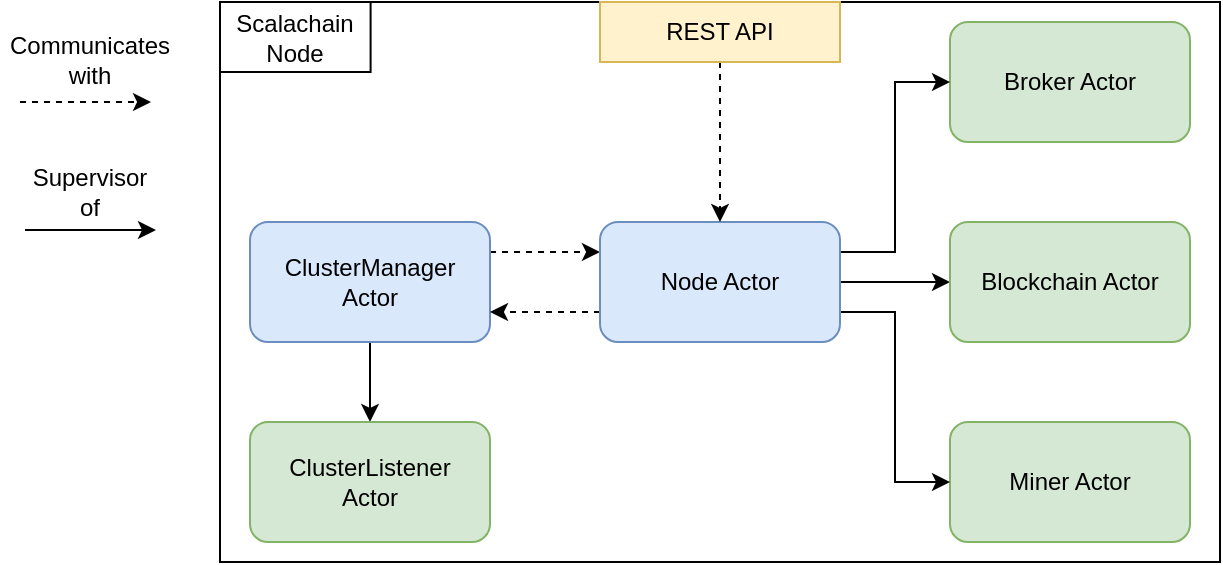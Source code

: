 <mxfile version="10.5.8" type="device"><diagram id="F2S_QHZglgRF0Ka7Bkp2" name="Page-1"><mxGraphModel dx="758" dy="582" grid="1" gridSize="10" guides="1" tooltips="1" connect="1" arrows="1" fold="1" page="1" pageScale="1" pageWidth="827" pageHeight="1169" math="0" shadow="0"><root><mxCell id="0"/><mxCell id="1" parent="0"/><mxCell id="j3j-DOsd1BdPhdcUT444-7" value="" style="rounded=0;whiteSpace=wrap;html=1;fillColor=none;" vertex="1" parent="1"><mxGeometry x="290" y="270" width="500" height="280" as="geometry"/></mxCell><mxCell id="j3j-DOsd1BdPhdcUT444-10" style="edgeStyle=orthogonalEdgeStyle;rounded=0;orthogonalLoop=1;jettySize=auto;html=1;exitX=1;exitY=0.25;exitDx=0;exitDy=0;entryX=0;entryY=0.25;entryDx=0;entryDy=0;dashed=1;" edge="1" parent="1" source="j3j-DOsd1BdPhdcUT444-1" target="j3j-DOsd1BdPhdcUT444-5"><mxGeometry relative="1" as="geometry"/></mxCell><mxCell id="j3j-DOsd1BdPhdcUT444-12" style="edgeStyle=orthogonalEdgeStyle;rounded=0;orthogonalLoop=1;jettySize=auto;html=1;exitX=0.5;exitY=1;exitDx=0;exitDy=0;entryX=0.5;entryY=0;entryDx=0;entryDy=0;" edge="1" parent="1" source="j3j-DOsd1BdPhdcUT444-1" target="j3j-DOsd1BdPhdcUT444-3"><mxGeometry relative="1" as="geometry"/></mxCell><mxCell id="j3j-DOsd1BdPhdcUT444-1" value="ClusterManager&lt;br&gt;Actor" style="rounded=1;whiteSpace=wrap;html=1;fillColor=#dae8fc;strokeColor=#6c8ebf;" vertex="1" parent="1"><mxGeometry x="305" y="380" width="120" height="60" as="geometry"/></mxCell><mxCell id="j3j-DOsd1BdPhdcUT444-2" value="Miner Actor" style="rounded=1;whiteSpace=wrap;html=1;fillColor=#d5e8d4;strokeColor=#82b366;" vertex="1" parent="1"><mxGeometry x="655" y="480" width="120" height="60" as="geometry"/></mxCell><mxCell id="j3j-DOsd1BdPhdcUT444-3" value="ClusterListener&lt;br&gt;Actor&lt;br&gt;" style="rounded=1;whiteSpace=wrap;html=1;fillColor=#d5e8d4;strokeColor=#82b366;" vertex="1" parent="1"><mxGeometry x="305" y="480" width="120" height="60" as="geometry"/></mxCell><mxCell id="j3j-DOsd1BdPhdcUT444-4" value="Broker Actor" style="rounded=1;whiteSpace=wrap;html=1;fillColor=#d5e8d4;strokeColor=#82b366;" vertex="1" parent="1"><mxGeometry x="655" y="280" width="120" height="60" as="geometry"/></mxCell><mxCell id="j3j-DOsd1BdPhdcUT444-11" style="edgeStyle=orthogonalEdgeStyle;rounded=0;orthogonalLoop=1;jettySize=auto;html=1;exitX=0;exitY=0.75;exitDx=0;exitDy=0;entryX=1;entryY=0.75;entryDx=0;entryDy=0;dashed=1;" edge="1" parent="1" source="j3j-DOsd1BdPhdcUT444-5" target="j3j-DOsd1BdPhdcUT444-1"><mxGeometry relative="1" as="geometry"/></mxCell><mxCell id="j3j-DOsd1BdPhdcUT444-13" style="edgeStyle=orthogonalEdgeStyle;rounded=0;orthogonalLoop=1;jettySize=auto;html=1;exitX=1;exitY=0.5;exitDx=0;exitDy=0;entryX=0;entryY=0.5;entryDx=0;entryDy=0;" edge="1" parent="1" source="j3j-DOsd1BdPhdcUT444-5" target="j3j-DOsd1BdPhdcUT444-6"><mxGeometry relative="1" as="geometry"/></mxCell><mxCell id="j3j-DOsd1BdPhdcUT444-14" style="edgeStyle=orthogonalEdgeStyle;rounded=0;orthogonalLoop=1;jettySize=auto;html=1;exitX=1;exitY=0.25;exitDx=0;exitDy=0;entryX=0;entryY=0.5;entryDx=0;entryDy=0;" edge="1" parent="1" source="j3j-DOsd1BdPhdcUT444-5" target="j3j-DOsd1BdPhdcUT444-4"><mxGeometry relative="1" as="geometry"/></mxCell><mxCell id="j3j-DOsd1BdPhdcUT444-15" style="edgeStyle=orthogonalEdgeStyle;rounded=0;orthogonalLoop=1;jettySize=auto;html=1;exitX=1;exitY=0.75;exitDx=0;exitDy=0;entryX=0;entryY=0.5;entryDx=0;entryDy=0;" edge="1" parent="1" source="j3j-DOsd1BdPhdcUT444-5" target="j3j-DOsd1BdPhdcUT444-2"><mxGeometry relative="1" as="geometry"/></mxCell><mxCell id="j3j-DOsd1BdPhdcUT444-5" value="Node Actor&lt;br&gt;" style="rounded=1;whiteSpace=wrap;html=1;fillColor=#dae8fc;strokeColor=#6c8ebf;" vertex="1" parent="1"><mxGeometry x="480" y="380" width="120" height="60" as="geometry"/></mxCell><mxCell id="j3j-DOsd1BdPhdcUT444-6" value="Blockchain Actor" style="rounded=1;whiteSpace=wrap;html=1;fillColor=#d5e8d4;strokeColor=#82b366;" vertex="1" parent="1"><mxGeometry x="655" y="380" width="120" height="60" as="geometry"/></mxCell><mxCell id="j3j-DOsd1BdPhdcUT444-9" style="edgeStyle=orthogonalEdgeStyle;rounded=0;orthogonalLoop=1;jettySize=auto;html=1;exitX=0.5;exitY=1;exitDx=0;exitDy=0;entryX=0.5;entryY=0;entryDx=0;entryDy=0;dashed=1;" edge="1" parent="1" source="j3j-DOsd1BdPhdcUT444-8" target="j3j-DOsd1BdPhdcUT444-5"><mxGeometry relative="1" as="geometry"/></mxCell><mxCell id="j3j-DOsd1BdPhdcUT444-8" value="REST API&lt;br&gt;" style="rounded=0;whiteSpace=wrap;html=1;fillColor=#fff2cc;strokeColor=#d6b656;" vertex="1" parent="1"><mxGeometry x="480" y="270" width="120" height="30" as="geometry"/></mxCell><mxCell id="j3j-DOsd1BdPhdcUT444-16" value="Scalachain &lt;br&gt;Node" style="text;html=1;strokeColor=#000000;fillColor=none;align=center;verticalAlign=middle;whiteSpace=wrap;rounded=0;" vertex="1" parent="1"><mxGeometry x="290" y="270" width="75.294" height="35" as="geometry"/></mxCell><mxCell id="j3j-DOsd1BdPhdcUT444-18" value="" style="endArrow=classic;html=1;dashed=1;" edge="1" parent="1"><mxGeometry width="50" height="50" relative="1" as="geometry"><mxPoint x="190" y="320" as="sourcePoint"/><mxPoint x="255.5" y="320" as="targetPoint"/></mxGeometry></mxCell><mxCell id="j3j-DOsd1BdPhdcUT444-19" value="Communicates with" style="text;html=1;strokeColor=none;fillColor=none;align=center;verticalAlign=middle;whiteSpace=wrap;rounded=0;" vertex="1" parent="1"><mxGeometry x="180" y="284" width="90" height="30" as="geometry"/></mxCell><mxCell id="j3j-DOsd1BdPhdcUT444-22" value="Supervisor&lt;br&gt;of&lt;br&gt;" style="text;html=1;strokeColor=none;fillColor=none;align=center;verticalAlign=middle;whiteSpace=wrap;rounded=0;" vertex="1" parent="1"><mxGeometry x="180" y="350" width="90" height="30" as="geometry"/></mxCell><mxCell id="j3j-DOsd1BdPhdcUT444-23" value="" style="endArrow=classic;html=1;" edge="1" parent="1"><mxGeometry width="50" height="50" relative="1" as="geometry"><mxPoint x="192.5" y="384" as="sourcePoint"/><mxPoint x="258" y="384" as="targetPoint"/></mxGeometry></mxCell></root></mxGraphModel></diagram></mxfile>